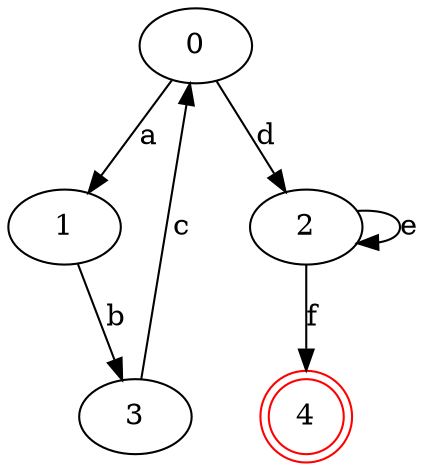 digraph {
	0 [label="0"]
	1 [label="1"]
	2 [label="2"]
	3 [label="3"]
	4 [label="4" color=red shape=doublecircle]
	0 -> 1 [label="a"]
	0 -> 2 [label="d"]
	1 -> 3 [label="b"]
	2 -> 2 [label="e"]
	2 -> 4 [label="f"]
	3 -> 0 [label="c"]
}